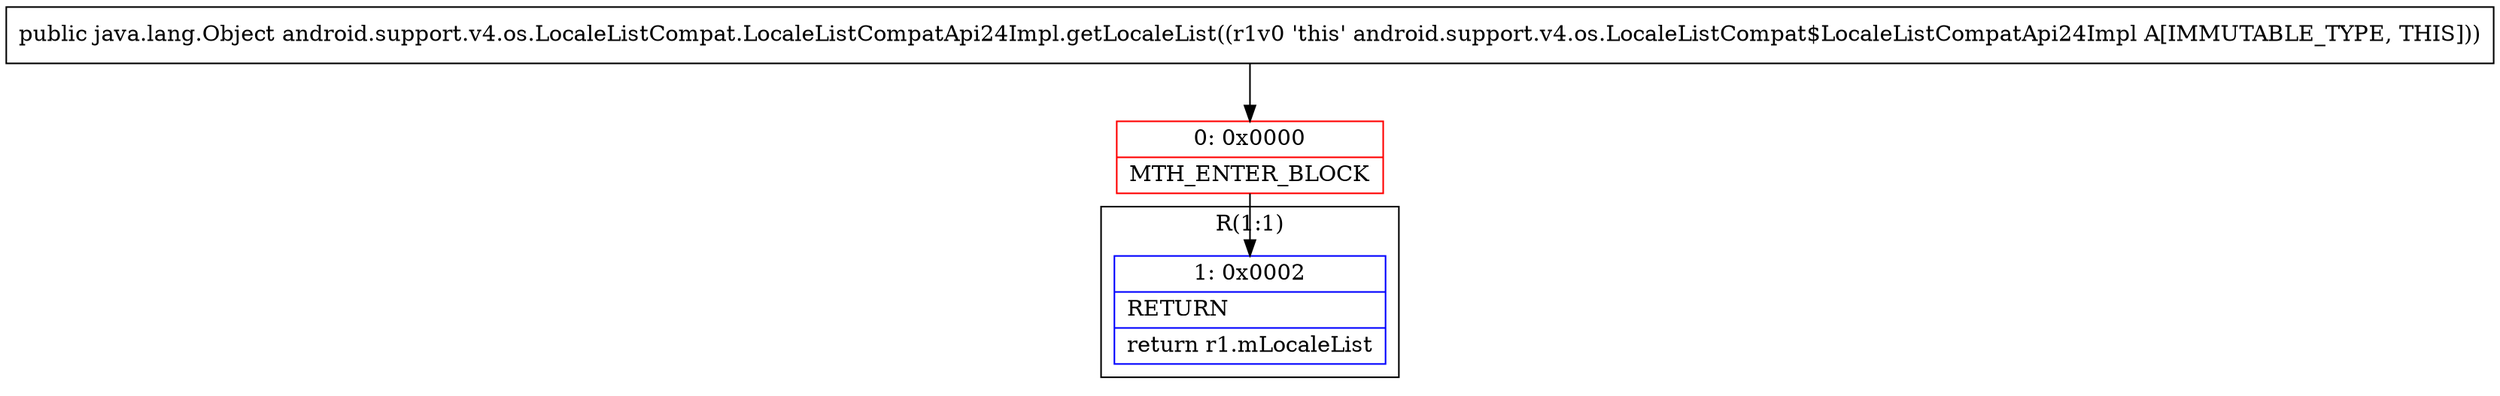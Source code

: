 digraph "CFG forandroid.support.v4.os.LocaleListCompat.LocaleListCompatApi24Impl.getLocaleList()Ljava\/lang\/Object;" {
subgraph cluster_Region_1967657204 {
label = "R(1:1)";
node [shape=record,color=blue];
Node_1 [shape=record,label="{1\:\ 0x0002|RETURN\l|return r1.mLocaleList\l}"];
}
Node_0 [shape=record,color=red,label="{0\:\ 0x0000|MTH_ENTER_BLOCK\l}"];
MethodNode[shape=record,label="{public java.lang.Object android.support.v4.os.LocaleListCompat.LocaleListCompatApi24Impl.getLocaleList((r1v0 'this' android.support.v4.os.LocaleListCompat$LocaleListCompatApi24Impl A[IMMUTABLE_TYPE, THIS])) }"];
MethodNode -> Node_0;
Node_0 -> Node_1;
}

